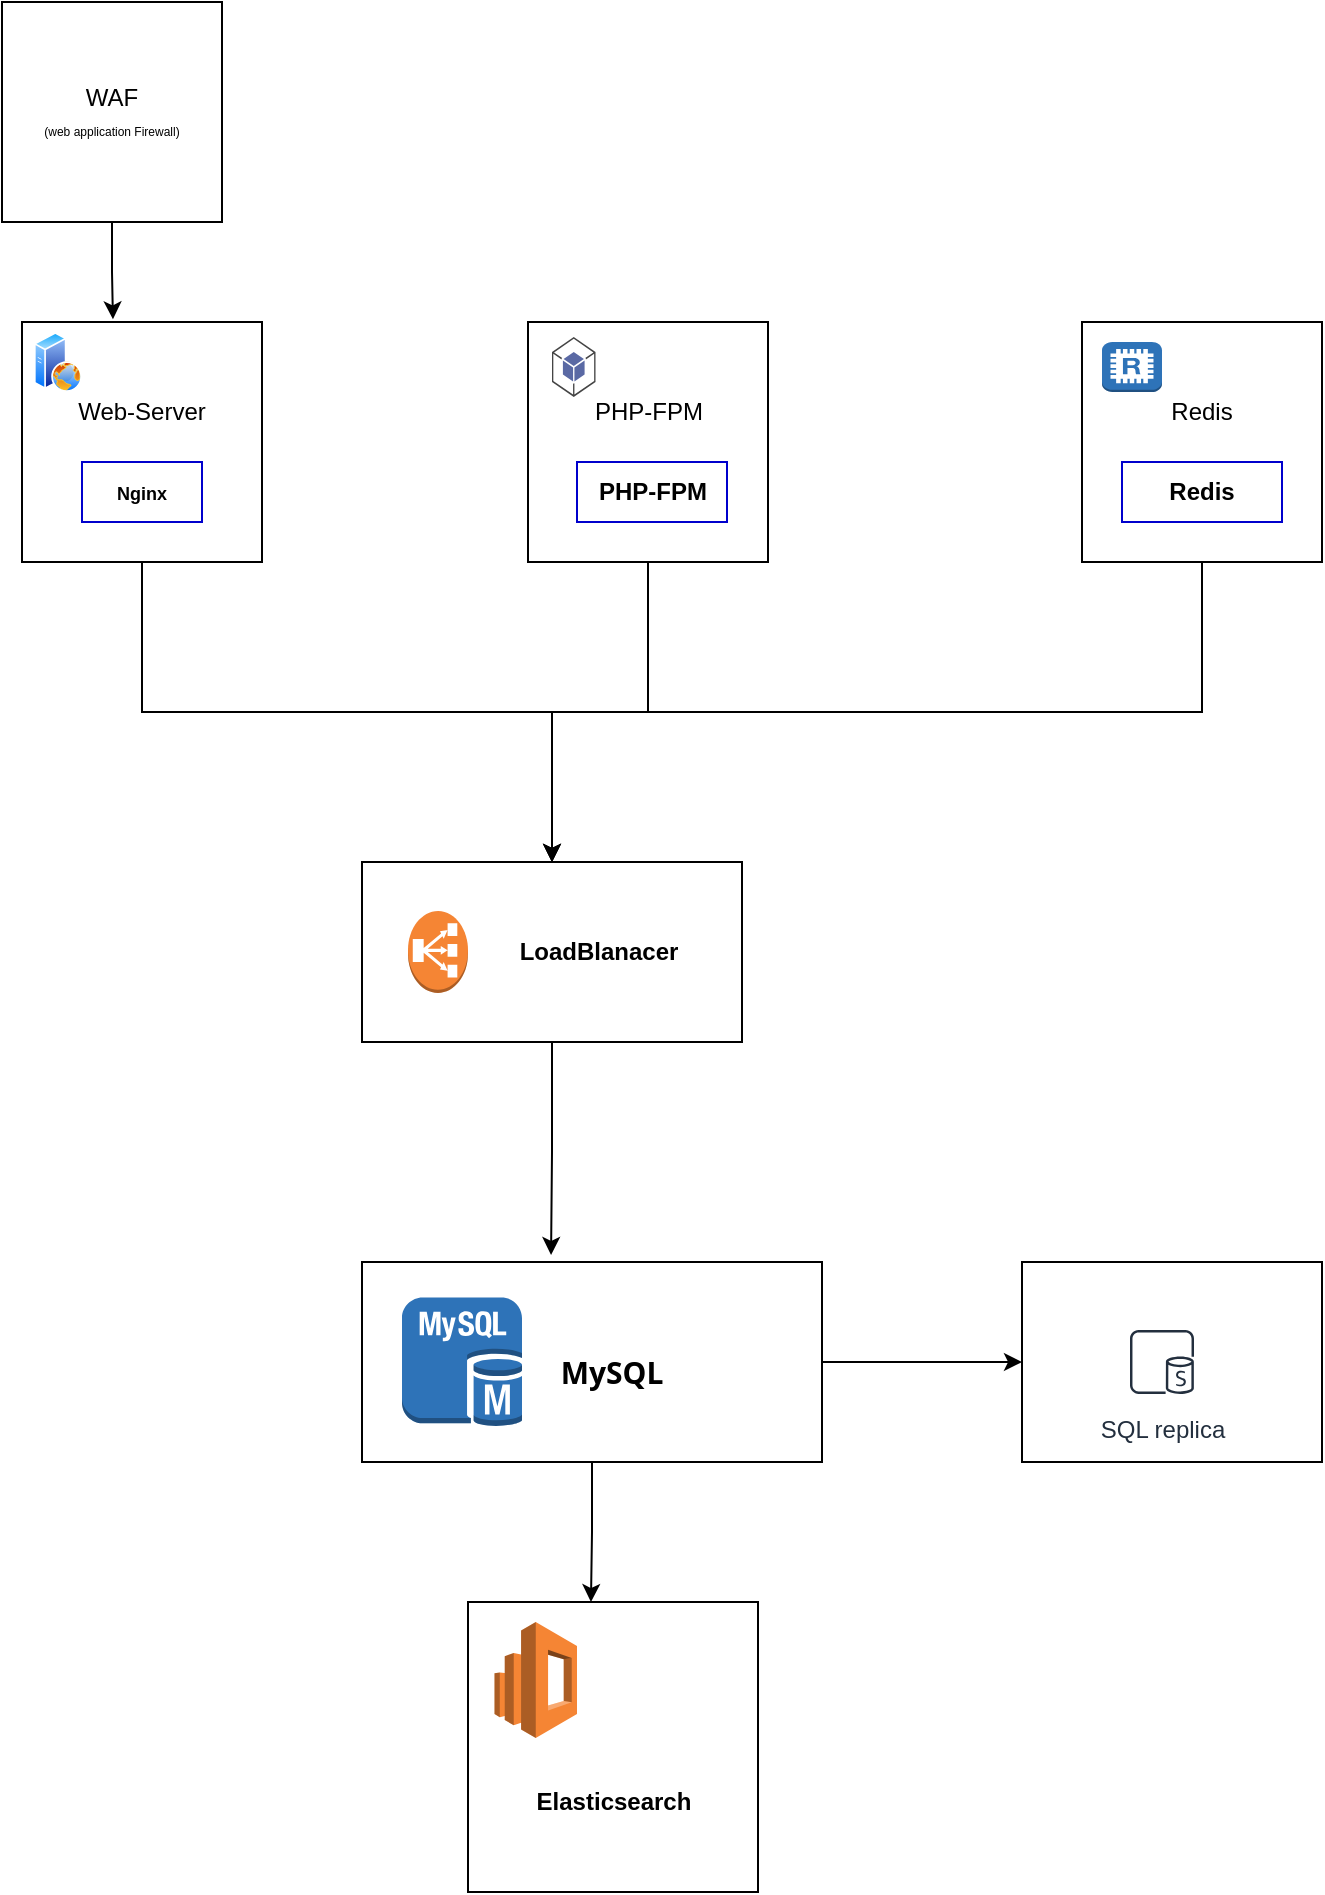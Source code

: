 <mxfile version="22.1.18" type="github">
  <diagram name="Page-1" id="DQsl0vWJsLTHif2qzQwF">
    <mxGraphModel dx="1760" dy="868" grid="1" gridSize="10" guides="1" tooltips="1" connect="1" arrows="1" fold="1" page="1" pageScale="1" pageWidth="850" pageHeight="1100" math="0" shadow="0">
      <root>
        <mxCell id="0" />
        <mxCell id="1" parent="0" />
        <mxCell id="WWjYw27nMBq7hVmex1tp-2" style="edgeStyle=orthogonalEdgeStyle;rounded=0;orthogonalLoop=1;jettySize=auto;html=1;exitX=0.5;exitY=1;exitDx=0;exitDy=0;entryX=0.5;entryY=0;entryDx=0;entryDy=0;" edge="1" parent="1" source="1hwnzTY7kPKber7_JiTr-2" target="1hwnzTY7kPKber7_JiTr-17">
          <mxGeometry relative="1" as="geometry" />
        </mxCell>
        <mxCell id="1hwnzTY7kPKber7_JiTr-2" value="" style="whiteSpace=wrap;html=1;aspect=fixed;" parent="1" vertex="1">
          <mxGeometry x="130" y="190" width="120" height="120" as="geometry" />
        </mxCell>
        <mxCell id="WWjYw27nMBq7hVmex1tp-5" style="edgeStyle=orthogonalEdgeStyle;rounded=0;orthogonalLoop=1;jettySize=auto;html=1;exitX=0.5;exitY=1;exitDx=0;exitDy=0;" edge="1" parent="1" source="1hwnzTY7kPKber7_JiTr-4" target="1hwnzTY7kPKber7_JiTr-17">
          <mxGeometry relative="1" as="geometry" />
        </mxCell>
        <mxCell id="1hwnzTY7kPKber7_JiTr-4" value="" style="whiteSpace=wrap;html=1;aspect=fixed;" parent="1" vertex="1">
          <mxGeometry x="383" y="190" width="120" height="120" as="geometry" />
        </mxCell>
        <mxCell id="WWjYw27nMBq7hVmex1tp-4" style="edgeStyle=orthogonalEdgeStyle;rounded=0;orthogonalLoop=1;jettySize=auto;html=1;exitX=0.5;exitY=1;exitDx=0;exitDy=0;" edge="1" parent="1" source="1hwnzTY7kPKber7_JiTr-7" target="1hwnzTY7kPKber7_JiTr-17">
          <mxGeometry relative="1" as="geometry" />
        </mxCell>
        <mxCell id="1hwnzTY7kPKber7_JiTr-7" value="" style="whiteSpace=wrap;html=1;aspect=fixed;" parent="1" vertex="1">
          <mxGeometry x="660" y="190" width="120" height="120" as="geometry" />
        </mxCell>
        <mxCell id="1hwnzTY7kPKber7_JiTr-8" value="&lt;font style=&quot;font-size: 9px;&quot;&gt;&lt;b&gt;Nginx&lt;/b&gt;&lt;/font&gt;" style="text;html=1;strokeColor=#0000CC;fillColor=none;align=center;verticalAlign=middle;whiteSpace=wrap;rounded=0;shadow=0;" parent="1" vertex="1">
          <mxGeometry x="160" y="260" width="60" height="30" as="geometry" />
        </mxCell>
        <mxCell id="1hwnzTY7kPKber7_JiTr-9" value="Web-Server" style="text;html=1;strokeColor=none;fillColor=none;align=center;verticalAlign=middle;whiteSpace=wrap;rounded=0;" parent="1" vertex="1">
          <mxGeometry x="145" y="220" width="90" height="30" as="geometry" />
        </mxCell>
        <mxCell id="1hwnzTY7kPKber7_JiTr-10" value="PHP-FPM" style="text;html=1;strokeColor=none;fillColor=none;align=center;verticalAlign=middle;whiteSpace=wrap;rounded=0;" parent="1" vertex="1">
          <mxGeometry x="405.5" y="220" width="75" height="30" as="geometry" />
        </mxCell>
        <mxCell id="1hwnzTY7kPKber7_JiTr-11" value="&lt;b&gt;PHP-FPM&lt;/b&gt;" style="text;html=1;strokeColor=#0000CC;fillColor=none;align=center;verticalAlign=middle;whiteSpace=wrap;rounded=0;" parent="1" vertex="1">
          <mxGeometry x="407.5" y="260" width="75" height="30" as="geometry" />
        </mxCell>
        <mxCell id="1hwnzTY7kPKber7_JiTr-12" value="Redis" style="text;html=1;strokeColor=none;fillColor=none;align=center;verticalAlign=middle;whiteSpace=wrap;rounded=0;" parent="1" vertex="1">
          <mxGeometry x="690" y="220" width="60" height="30" as="geometry" />
        </mxCell>
        <mxCell id="1hwnzTY7kPKber7_JiTr-13" value="&lt;b&gt;Redis&lt;/b&gt;" style="text;html=1;strokeColor=#0000CC;fillColor=none;align=center;verticalAlign=middle;whiteSpace=wrap;rounded=0;" parent="1" vertex="1">
          <mxGeometry x="680" y="260" width="80" height="30" as="geometry" />
        </mxCell>
        <mxCell id="1hwnzTY7kPKber7_JiTr-17" value="" style="rounded=0;whiteSpace=wrap;html=1;" parent="1" vertex="1">
          <mxGeometry x="300" y="460" width="190" height="90" as="geometry" />
        </mxCell>
        <mxCell id="1hwnzTY7kPKber7_JiTr-18" value="&lt;b&gt;LoadBlanacer&lt;/b&gt;" style="text;html=1;strokeColor=none;fillColor=none;align=center;verticalAlign=middle;whiteSpace=wrap;rounded=0;" parent="1" vertex="1">
          <mxGeometry x="366.25" y="490" width="105" height="30" as="geometry" />
        </mxCell>
        <mxCell id="WWjYw27nMBq7hVmex1tp-9" style="edgeStyle=orthogonalEdgeStyle;rounded=0;orthogonalLoop=1;jettySize=auto;html=1;exitX=1;exitY=0.5;exitDx=0;exitDy=0;entryX=0;entryY=0.5;entryDx=0;entryDy=0;" edge="1" parent="1" source="1hwnzTY7kPKber7_JiTr-20" target="1hwnzTY7kPKber7_JiTr-25">
          <mxGeometry relative="1" as="geometry" />
        </mxCell>
        <mxCell id="1hwnzTY7kPKber7_JiTr-20" value="" style="rounded=0;whiteSpace=wrap;html=1;" parent="1" vertex="1">
          <mxGeometry x="300" y="660" width="230" height="100" as="geometry" />
        </mxCell>
        <mxCell id="1hwnzTY7kPKber7_JiTr-21" value="&lt;h3 style=&quot;border: 0px solid rgb(217, 217, 227); box-sizing: border-box; --tw-border-spacing-x: 0; --tw-border-spacing-y: 0; --tw-translate-x: 0; --tw-translate-y: 0; --tw-rotate: 0; --tw-skew-x: 0; --tw-skew-y: 0; --tw-scale-x: 1; --tw-scale-y: 1; --tw-pan-x: ; --tw-pan-y: ; --tw-pinch-zoom: ; --tw-scroll-snap-strictness: proximity; --tw-gradient-from-position: ; --tw-gradient-via-position: ; --tw-gradient-to-position: ; --tw-ordinal: ; --tw-slashed-zero: ; --tw-numeric-figure: ; --tw-numeric-spacing: ; --tw-numeric-fraction: ; --tw-ring-inset: ; --tw-ring-offset-width: 0px; --tw-ring-offset-color: #fff; --tw-ring-color: rgba(69,89,164,.5); --tw-ring-offset-shadow: 0 0 transparent; --tw-ring-shadow: 0 0 transparent; --tw-shadow: 0 0 transparent; --tw-shadow-colored: 0 0 transparent; --tw-blur: ; --tw-brightness: ; --tw-contrast: ; --tw-grayscale: ; --tw-hue-rotate: ; --tw-invert: ; --tw-saturate: ; --tw-sepia: ; --tw-drop-shadow: ; --tw-backdrop-blur: ; --tw-backdrop-brightness: ; --tw-backdrop-contrast: ; --tw-backdrop-grayscale: ; --tw-backdrop-hue-rotate: ; --tw-backdrop-invert: ; --tw-backdrop-opacity: ; --tw-backdrop-saturate: ; --tw-backdrop-sepia: ; font-size: 1.25em; margin: 1rem 0px 0.5rem; line-height: 1.6; color: var(--tw-prose-headings); font-family: Söhne, ui-sans-serif, system-ui, -apple-system, &amp;quot;Segoe UI&amp;quot;, Roboto, Ubuntu, Cantarell, &amp;quot;Noto Sans&amp;quot;, sans-serif, &amp;quot;Helvetica Neue&amp;quot;, Arial, &amp;quot;Apple Color Emoji&amp;quot;, &amp;quot;Segoe UI Emoji&amp;quot;, &amp;quot;Segoe UI Symbol&amp;quot;, &amp;quot;Noto Color Emoji&amp;quot;; text-align: start;&quot;&gt;MySQL&lt;/h3&gt;" style="text;html=1;strokeColor=none;fillColor=none;align=center;verticalAlign=middle;whiteSpace=wrap;rounded=0;" parent="1" vertex="1">
          <mxGeometry x="395" y="695" width="60" height="30" as="geometry" />
        </mxCell>
        <mxCell id="1hwnzTY7kPKber7_JiTr-22" style="edgeStyle=orthogonalEdgeStyle;rounded=0;orthogonalLoop=1;jettySize=auto;html=1;exitX=0.5;exitY=1;exitDx=0;exitDy=0;" parent="1" source="1hwnzTY7kPKber7_JiTr-21" target="1hwnzTY7kPKber7_JiTr-21" edge="1">
          <mxGeometry relative="1" as="geometry" />
        </mxCell>
        <mxCell id="1hwnzTY7kPKber7_JiTr-25" value="" style="rounded=0;whiteSpace=wrap;html=1;" parent="1" vertex="1">
          <mxGeometry x="630" y="660" width="150" height="100" as="geometry" />
        </mxCell>
        <mxCell id="1hwnzTY7kPKber7_JiTr-29" value="" style="whiteSpace=wrap;html=1;aspect=fixed;" parent="1" vertex="1">
          <mxGeometry x="353" y="830" width="145" height="145" as="geometry" />
        </mxCell>
        <mxCell id="1hwnzTY7kPKber7_JiTr-30" value="&lt;b&gt;Elasticsearch &lt;/b&gt;" style="text;html=1;strokeColor=none;fillColor=none;align=center;verticalAlign=middle;whiteSpace=wrap;rounded=0;" parent="1" vertex="1">
          <mxGeometry x="366.25" y="910" width="120" height="40" as="geometry" />
        </mxCell>
        <mxCell id="1hwnzTY7kPKber7_JiTr-31" value="" style="outlineConnect=0;dashed=0;verticalLabelPosition=bottom;verticalAlign=top;align=center;html=1;shape=mxgraph.aws3.classic_load_balancer;fillColor=#F58534;gradientColor=none;" parent="1" vertex="1">
          <mxGeometry x="323" y="484.5" width="30" height="41" as="geometry" />
        </mxCell>
        <mxCell id="1hwnzTY7kPKber7_JiTr-32" value="" style="image;aspect=fixed;perimeter=ellipsePerimeter;html=1;align=center;shadow=0;dashed=0;spacingTop=3;image=img/lib/active_directory/web_server.svg;" parent="1" vertex="1">
          <mxGeometry x="136" y="195" width="24" height="30" as="geometry" />
        </mxCell>
        <mxCell id="1hwnzTY7kPKber7_JiTr-33" value="" style="outlineConnect=0;dashed=0;verticalLabelPosition=bottom;verticalAlign=top;align=center;html=1;shape=mxgraph.aws3.android;fillColor=#5A69A4;gradientColor=none;" parent="1" vertex="1">
          <mxGeometry x="395" y="197.5" width="21.75" height="30" as="geometry" />
        </mxCell>
        <mxCell id="1hwnzTY7kPKber7_JiTr-34" value="" style="outlineConnect=0;dashed=0;verticalLabelPosition=bottom;verticalAlign=top;align=center;html=1;shape=mxgraph.aws3.redis;fillColor=#2E73B8;gradientColor=none;" parent="1" vertex="1">
          <mxGeometry x="670" y="200" width="30" height="25" as="geometry" />
        </mxCell>
        <mxCell id="1hwnzTY7kPKber7_JiTr-36" value="" style="outlineConnect=0;dashed=0;verticalLabelPosition=bottom;verticalAlign=top;align=center;html=1;shape=mxgraph.aws3.mysql_db_instance;fillColor=#2E73B8;gradientColor=none;" parent="1" vertex="1">
          <mxGeometry x="320" y="677.75" width="60" height="64.5" as="geometry" />
        </mxCell>
        <mxCell id="1hwnzTY7kPKber7_JiTr-38" value="SQL replica" style="sketch=0;outlineConnect=0;fontColor=#232F3E;gradientColor=none;strokeColor=#232F3E;fillColor=#ffffff;dashed=0;verticalLabelPosition=bottom;verticalAlign=top;align=center;html=1;fontSize=12;fontStyle=0;aspect=fixed;shape=mxgraph.aws4.resourceIcon;resIcon=mxgraph.aws4.sql_replica;" parent="1" vertex="1">
          <mxGeometry x="680" y="690" width="40" height="40" as="geometry" />
        </mxCell>
        <mxCell id="1hwnzTY7kPKber7_JiTr-39" value="" style="outlineConnect=0;dashed=0;verticalLabelPosition=bottom;verticalAlign=top;align=center;html=1;shape=mxgraph.aws3.elasticsearch_service;fillColor=#F58534;gradientColor=none;" parent="1" vertex="1">
          <mxGeometry x="366.25" y="840" width="41.25" height="58" as="geometry" />
        </mxCell>
        <mxCell id="WWjYw27nMBq7hVmex1tp-8" style="edgeStyle=orthogonalEdgeStyle;rounded=0;orthogonalLoop=1;jettySize=auto;html=1;exitX=0.5;exitY=1;exitDx=0;exitDy=0;entryX=0.411;entryY=-0.035;entryDx=0;entryDy=0;entryPerimeter=0;" edge="1" parent="1" source="1hwnzTY7kPKber7_JiTr-17" target="1hwnzTY7kPKber7_JiTr-20">
          <mxGeometry relative="1" as="geometry" />
        </mxCell>
        <mxCell id="WWjYw27nMBq7hVmex1tp-10" style="edgeStyle=orthogonalEdgeStyle;rounded=0;orthogonalLoop=1;jettySize=auto;html=1;exitX=0.5;exitY=1;exitDx=0;exitDy=0;entryX=0.424;entryY=0;entryDx=0;entryDy=0;entryPerimeter=0;" edge="1" parent="1" source="1hwnzTY7kPKber7_JiTr-20" target="1hwnzTY7kPKber7_JiTr-29">
          <mxGeometry relative="1" as="geometry" />
        </mxCell>
        <mxCell id="WWjYw27nMBq7hVmex1tp-11" value="" style="whiteSpace=wrap;html=1;aspect=fixed;" vertex="1" parent="1">
          <mxGeometry x="120" y="30" width="110" height="110" as="geometry" />
        </mxCell>
        <mxCell id="WWjYw27nMBq7hVmex1tp-15" value="WAF&lt;br&gt;&lt;font style=&quot;font-size: 6px;&quot;&gt;(web application Firewall)&lt;/font&gt;" style="text;html=1;strokeColor=none;fillColor=none;align=center;verticalAlign=middle;whiteSpace=wrap;rounded=0;" vertex="1" parent="1">
          <mxGeometry x="130" y="60" width="90" height="50" as="geometry" />
        </mxCell>
        <mxCell id="WWjYw27nMBq7hVmex1tp-16" style="edgeStyle=orthogonalEdgeStyle;rounded=0;orthogonalLoop=1;jettySize=auto;html=1;exitX=0.5;exitY=1;exitDx=0;exitDy=0;entryX=0.379;entryY=-0.011;entryDx=0;entryDy=0;entryPerimeter=0;" edge="1" parent="1" source="WWjYw27nMBq7hVmex1tp-11" target="1hwnzTY7kPKber7_JiTr-2">
          <mxGeometry relative="1" as="geometry" />
        </mxCell>
      </root>
    </mxGraphModel>
  </diagram>
</mxfile>
